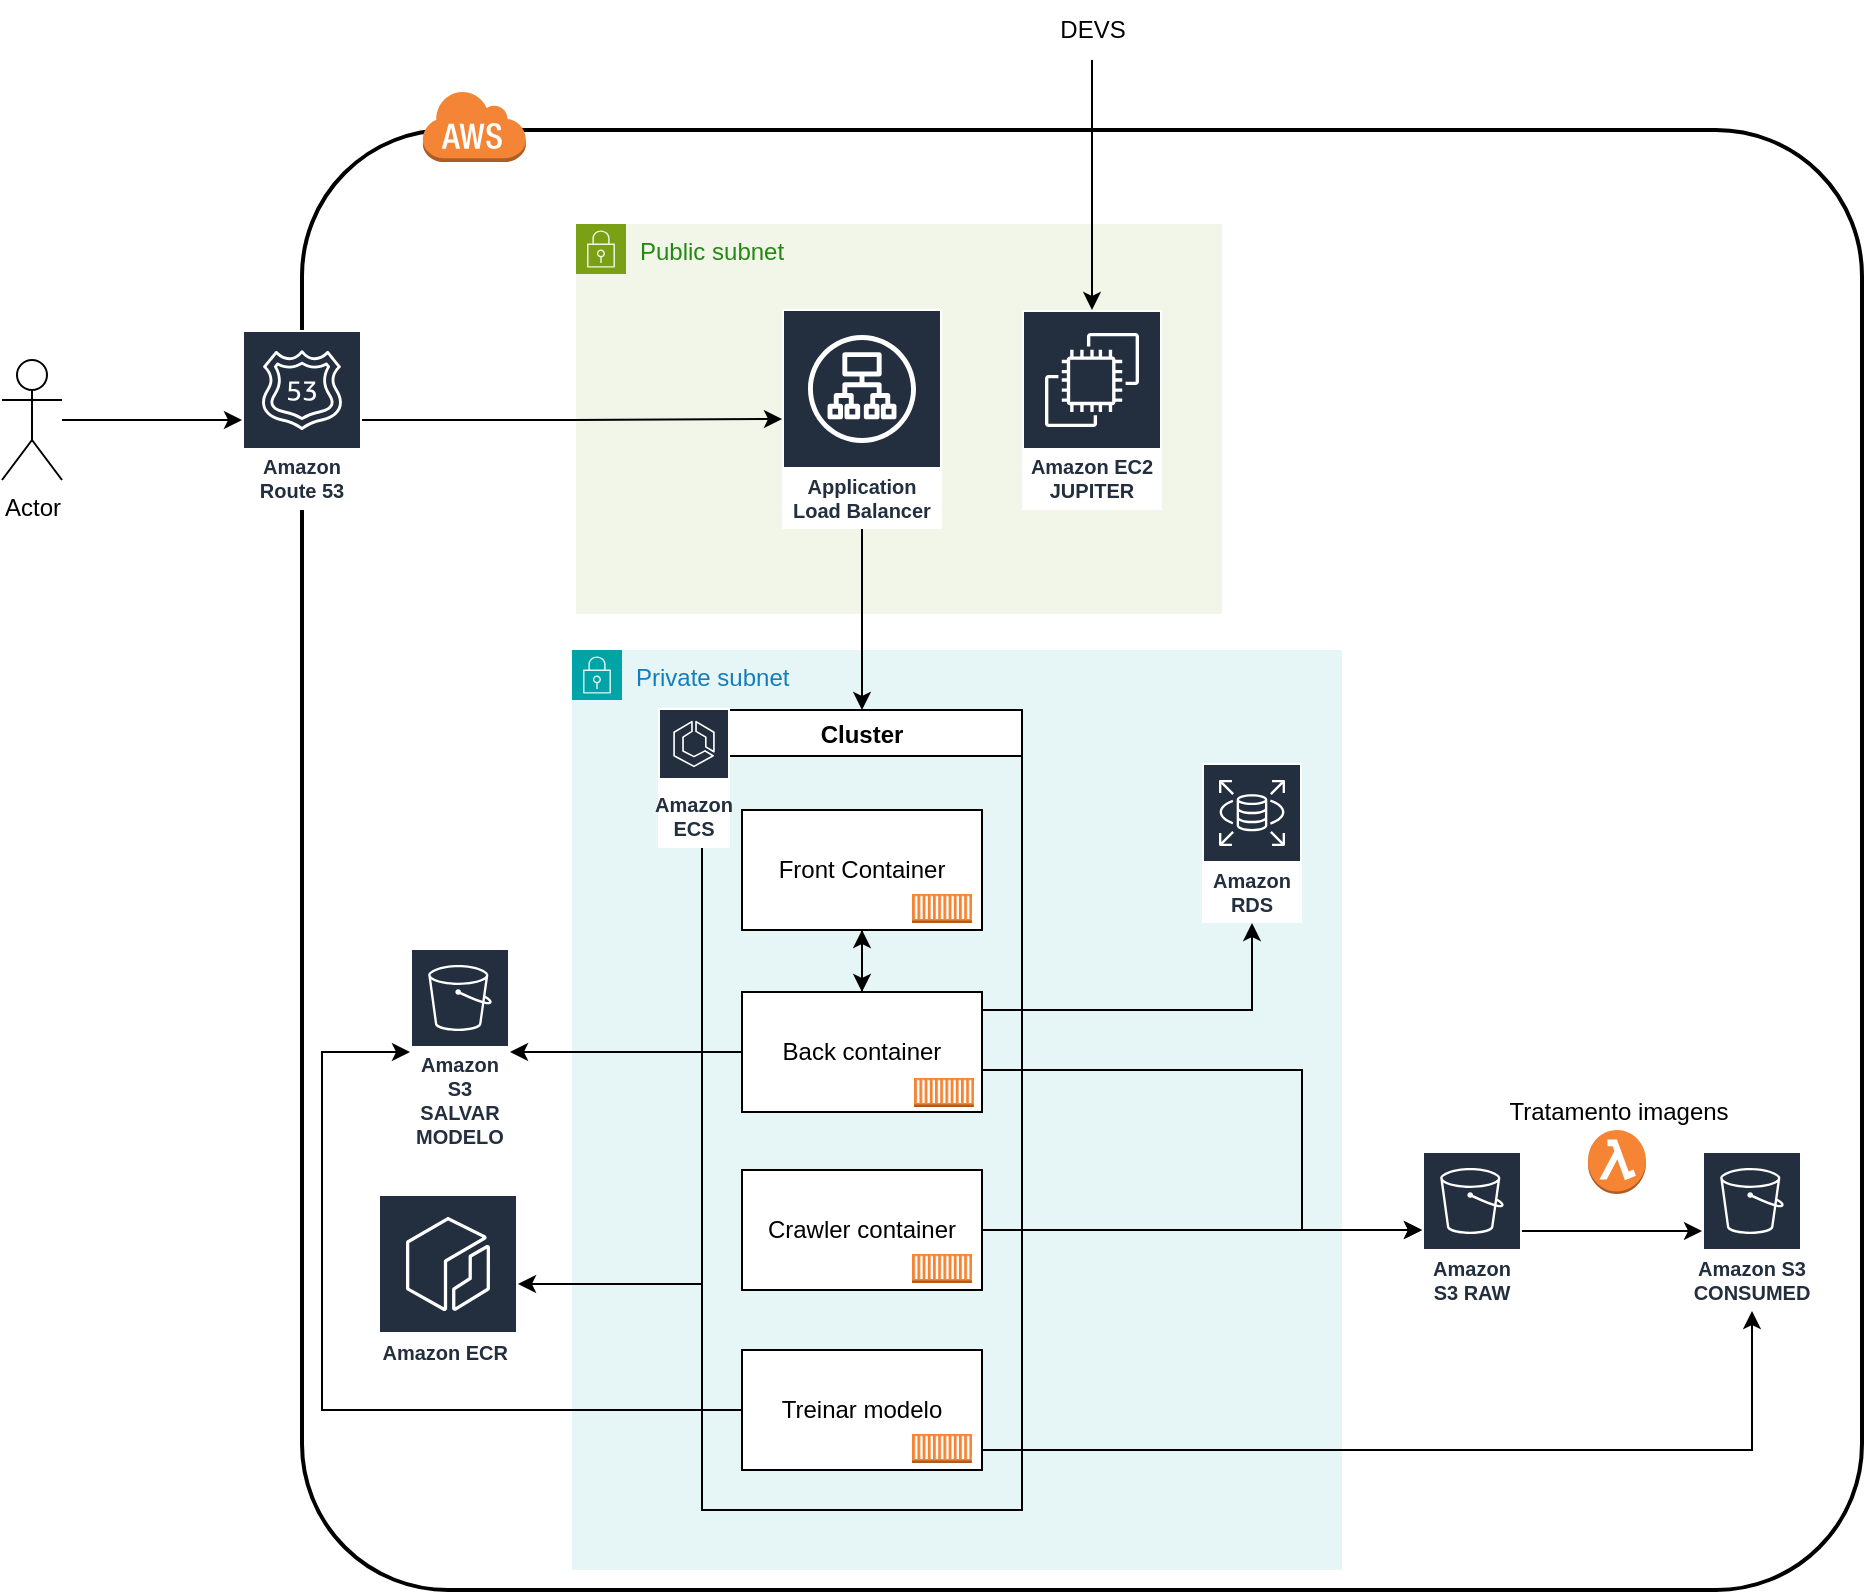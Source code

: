 <mxfile version="24.2.5" type="device">
  <diagram name="Página-1" id="ZqrJ_23zCe6DwrdORcf6">
    <mxGraphModel dx="1481" dy="779" grid="1" gridSize="10" guides="1" tooltips="1" connect="1" arrows="1" fold="1" page="1" pageScale="1" pageWidth="827" pageHeight="1169" math="0" shadow="0">
      <root>
        <mxCell id="0" />
        <mxCell id="1" parent="0" />
        <mxCell id="lmjdraqhG0q6nObBBJ_i-1" value="" style="rounded=1;arcSize=10;dashed=0;fillColor=none;gradientColor=none;strokeWidth=2;" vertex="1" parent="1">
          <mxGeometry x="310" y="200" width="780" height="730" as="geometry" />
        </mxCell>
        <mxCell id="lmjdraqhG0q6nObBBJ_i-33" value="Private subnet" style="points=[[0,0],[0.25,0],[0.5,0],[0.75,0],[1,0],[1,0.25],[1,0.5],[1,0.75],[1,1],[0.75,1],[0.5,1],[0.25,1],[0,1],[0,0.75],[0,0.5],[0,0.25]];outlineConnect=0;gradientColor=none;html=1;whiteSpace=wrap;fontSize=12;fontStyle=0;container=1;pointerEvents=0;collapsible=0;recursiveResize=0;shape=mxgraph.aws4.group;grIcon=mxgraph.aws4.group_security_group;grStroke=0;strokeColor=#00A4A6;fillColor=#E6F6F7;verticalAlign=top;align=left;spacingLeft=30;fontColor=#147EBA;dashed=0;" vertex="1" parent="1">
          <mxGeometry x="445" y="460" width="385" height="460" as="geometry" />
        </mxCell>
        <mxCell id="lmjdraqhG0q6nObBBJ_i-39" style="edgeStyle=orthogonalEdgeStyle;rounded=0;orthogonalLoop=1;jettySize=auto;html=1;" edge="1" parent="1" source="lmjdraqhG0q6nObBBJ_i-18" target="lmjdraqhG0q6nObBBJ_i-27">
          <mxGeometry relative="1" as="geometry">
            <Array as="points">
              <mxPoint x="480" y="777" />
              <mxPoint x="480" y="777" />
            </Array>
          </mxGeometry>
        </mxCell>
        <mxCell id="lmjdraqhG0q6nObBBJ_i-18" value="Cluster" style="swimlane;" vertex="1" parent="1">
          <mxGeometry x="510" y="490" width="160" height="400" as="geometry" />
        </mxCell>
        <mxCell id="lmjdraqhG0q6nObBBJ_i-2" value="" style="dashed=0;html=1;shape=mxgraph.aws3.cloud;fillColor=#F58536;gradientColor=none;dashed=0;" vertex="1" parent="1">
          <mxGeometry x="370" y="180" width="52" height="36" as="geometry" />
        </mxCell>
        <mxCell id="lmjdraqhG0q6nObBBJ_i-12" style="edgeStyle=orthogonalEdgeStyle;rounded=0;orthogonalLoop=1;jettySize=auto;html=1;" edge="1" parent="1" source="lmjdraqhG0q6nObBBJ_i-3" target="lmjdraqhG0q6nObBBJ_i-5">
          <mxGeometry relative="1" as="geometry" />
        </mxCell>
        <mxCell id="lmjdraqhG0q6nObBBJ_i-3" value="Actor" style="shape=umlActor;verticalLabelPosition=bottom;verticalAlign=top;html=1;outlineConnect=0;" vertex="1" parent="1">
          <mxGeometry x="160" y="315" width="30" height="60" as="geometry" />
        </mxCell>
        <mxCell id="lmjdraqhG0q6nObBBJ_i-5" value="Amazon Route 53" style="sketch=0;outlineConnect=0;fontColor=#232F3E;gradientColor=none;strokeColor=#ffffff;fillColor=#232F3E;dashed=0;verticalLabelPosition=middle;verticalAlign=bottom;align=center;html=1;whiteSpace=wrap;fontSize=10;fontStyle=1;spacing=3;shape=mxgraph.aws4.productIcon;prIcon=mxgraph.aws4.route_53;" vertex="1" parent="1">
          <mxGeometry x="280" y="300" width="60" height="90" as="geometry" />
        </mxCell>
        <mxCell id="lmjdraqhG0q6nObBBJ_i-7" value="Public subnet" style="points=[[0,0],[0.25,0],[0.5,0],[0.75,0],[1,0],[1,0.25],[1,0.5],[1,0.75],[1,1],[0.75,1],[0.5,1],[0.25,1],[0,1],[0,0.75],[0,0.5],[0,0.25]];outlineConnect=0;gradientColor=none;html=1;whiteSpace=wrap;fontSize=12;fontStyle=0;container=1;pointerEvents=0;collapsible=0;recursiveResize=0;shape=mxgraph.aws4.group;grIcon=mxgraph.aws4.group_security_group;grStroke=0;strokeColor=#7AA116;fillColor=#F2F6E8;verticalAlign=top;align=left;spacingLeft=30;fontColor=#248814;dashed=0;" vertex="1" parent="1">
          <mxGeometry x="447" y="247" width="323" height="195" as="geometry" />
        </mxCell>
        <mxCell id="lmjdraqhG0q6nObBBJ_i-69" style="edgeStyle=orthogonalEdgeStyle;rounded=0;orthogonalLoop=1;jettySize=auto;html=1;entryX=0.5;entryY=0;entryDx=0;entryDy=0;" edge="1" parent="1" source="lmjdraqhG0q6nObBBJ_i-6" target="lmjdraqhG0q6nObBBJ_i-18">
          <mxGeometry relative="1" as="geometry" />
        </mxCell>
        <mxCell id="lmjdraqhG0q6nObBBJ_i-6" value="Application Load Balancer" style="sketch=0;outlineConnect=0;fontColor=#232F3E;gradientColor=none;strokeColor=#ffffff;fillColor=#232F3E;dashed=0;verticalLabelPosition=middle;verticalAlign=bottom;align=center;html=1;whiteSpace=wrap;fontSize=10;fontStyle=1;spacing=3;shape=mxgraph.aws4.productIcon;prIcon=mxgraph.aws4.application_load_balancer;" vertex="1" parent="1">
          <mxGeometry x="550" y="289.5" width="80" height="110" as="geometry" />
        </mxCell>
        <mxCell id="lmjdraqhG0q6nObBBJ_i-9" value="Amazon EC2&lt;div&gt;JUPITER&lt;/div&gt;" style="sketch=0;outlineConnect=0;fontColor=#232F3E;gradientColor=none;strokeColor=#ffffff;fillColor=#232F3E;dashed=0;verticalLabelPosition=middle;verticalAlign=bottom;align=center;html=1;whiteSpace=wrap;fontSize=10;fontStyle=1;spacing=3;shape=mxgraph.aws4.productIcon;prIcon=mxgraph.aws4.ec2;" vertex="1" parent="1">
          <mxGeometry x="670" y="290" width="70" height="100" as="geometry" />
        </mxCell>
        <mxCell id="lmjdraqhG0q6nObBBJ_i-11" style="edgeStyle=orthogonalEdgeStyle;rounded=0;orthogonalLoop=1;jettySize=auto;html=1;" edge="1" parent="1" source="lmjdraqhG0q6nObBBJ_i-10" target="lmjdraqhG0q6nObBBJ_i-9">
          <mxGeometry relative="1" as="geometry" />
        </mxCell>
        <mxCell id="lmjdraqhG0q6nObBBJ_i-10" value="DEVS" style="text;html=1;align=center;verticalAlign=middle;resizable=0;points=[];autosize=1;strokeColor=none;fillColor=none;" vertex="1" parent="1">
          <mxGeometry x="675" y="135" width="60" height="30" as="geometry" />
        </mxCell>
        <mxCell id="lmjdraqhG0q6nObBBJ_i-16" value="Amazon ECS" style="sketch=0;outlineConnect=0;fontColor=#232F3E;gradientColor=none;strokeColor=#ffffff;fillColor=#232F3E;dashed=0;verticalLabelPosition=middle;verticalAlign=bottom;align=center;html=1;whiteSpace=wrap;fontSize=10;fontStyle=1;spacing=3;shape=mxgraph.aws4.productIcon;prIcon=mxgraph.aws4.ecs;" vertex="1" parent="1">
          <mxGeometry x="488" y="489" width="36" height="70" as="geometry" />
        </mxCell>
        <mxCell id="lmjdraqhG0q6nObBBJ_i-30" style="edgeStyle=orthogonalEdgeStyle;rounded=0;orthogonalLoop=1;jettySize=auto;html=1;" edge="1" parent="1" source="lmjdraqhG0q6nObBBJ_i-21" target="lmjdraqhG0q6nObBBJ_i-22">
          <mxGeometry relative="1" as="geometry" />
        </mxCell>
        <mxCell id="lmjdraqhG0q6nObBBJ_i-21" value="Front Container" style="whiteSpace=wrap;html=1;" vertex="1" parent="1">
          <mxGeometry x="530" y="540" width="120" height="60" as="geometry" />
        </mxCell>
        <mxCell id="lmjdraqhG0q6nObBBJ_i-31" style="edgeStyle=orthogonalEdgeStyle;rounded=0;orthogonalLoop=1;jettySize=auto;html=1;" edge="1" parent="1" source="lmjdraqhG0q6nObBBJ_i-22" target="lmjdraqhG0q6nObBBJ_i-21">
          <mxGeometry relative="1" as="geometry" />
        </mxCell>
        <mxCell id="lmjdraqhG0q6nObBBJ_i-23" value="" style="outlineConnect=0;dashed=0;verticalLabelPosition=bottom;verticalAlign=top;align=center;html=1;shape=mxgraph.aws3.ec2_compute_container;fillColor=#F58534;gradientColor=none;" vertex="1" parent="1">
          <mxGeometry x="615" y="582" width="30" height="14.5" as="geometry" />
        </mxCell>
        <mxCell id="lmjdraqhG0q6nObBBJ_i-27" value="Amazon ECR&amp;nbsp;" style="sketch=0;outlineConnect=0;fontColor=#232F3E;gradientColor=none;strokeColor=#ffffff;fillColor=#232F3E;dashed=0;verticalLabelPosition=middle;verticalAlign=bottom;align=center;html=1;whiteSpace=wrap;fontSize=10;fontStyle=1;spacing=3;shape=mxgraph.aws4.productIcon;prIcon=mxgraph.aws4.ecr;" vertex="1" parent="1">
          <mxGeometry x="348" y="732" width="70" height="89" as="geometry" />
        </mxCell>
        <mxCell id="lmjdraqhG0q6nObBBJ_i-38" style="edgeStyle=orthogonalEdgeStyle;rounded=0;orthogonalLoop=1;jettySize=auto;html=1;" edge="1" parent="1" source="lmjdraqhG0q6nObBBJ_i-5" target="lmjdraqhG0q6nObBBJ_i-6">
          <mxGeometry relative="1" as="geometry" />
        </mxCell>
        <mxCell id="lmjdraqhG0q6nObBBJ_i-73" style="edgeStyle=orthogonalEdgeStyle;rounded=0;orthogonalLoop=1;jettySize=auto;html=1;" edge="1" parent="1" source="lmjdraqhG0q6nObBBJ_i-40" target="lmjdraqhG0q6nObBBJ_i-41">
          <mxGeometry relative="1" as="geometry" />
        </mxCell>
        <mxCell id="lmjdraqhG0q6nObBBJ_i-40" value="Amazon S3 RAW" style="sketch=0;outlineConnect=0;fontColor=#232F3E;gradientColor=none;strokeColor=#ffffff;fillColor=#232F3E;dashed=0;verticalLabelPosition=middle;verticalAlign=bottom;align=center;html=1;whiteSpace=wrap;fontSize=10;fontStyle=1;spacing=3;shape=mxgraph.aws4.productIcon;prIcon=mxgraph.aws4.s3;" vertex="1" parent="1">
          <mxGeometry x="870" y="710.5" width="50" height="80" as="geometry" />
        </mxCell>
        <mxCell id="lmjdraqhG0q6nObBBJ_i-41" value="Amazon S3 CONSUMED" style="sketch=0;outlineConnect=0;fontColor=#232F3E;gradientColor=none;strokeColor=#ffffff;fillColor=#232F3E;dashed=0;verticalLabelPosition=middle;verticalAlign=bottom;align=center;html=1;whiteSpace=wrap;fontSize=10;fontStyle=1;spacing=3;shape=mxgraph.aws4.productIcon;prIcon=mxgraph.aws4.s3;" vertex="1" parent="1">
          <mxGeometry x="1010" y="710.5" width="50" height="80" as="geometry" />
        </mxCell>
        <mxCell id="lmjdraqhG0q6nObBBJ_i-44" value="Tratamento imagens" style="outlineConnect=0;dashed=0;verticalLabelPosition=top;verticalAlign=bottom;align=center;html=1;shape=mxgraph.aws3.lambda_function;fillColor=#F58534;gradientColor=none;labelPosition=center;" vertex="1" parent="1">
          <mxGeometry x="953" y="700" width="29" height="32" as="geometry" />
        </mxCell>
        <mxCell id="lmjdraqhG0q6nObBBJ_i-58" value="Amazon S3 SALVAR MODELO" style="sketch=0;outlineConnect=0;fontColor=#232F3E;gradientColor=none;strokeColor=#ffffff;fillColor=#232F3E;dashed=0;verticalLabelPosition=middle;verticalAlign=bottom;align=center;html=1;whiteSpace=wrap;fontSize=10;fontStyle=1;spacing=3;shape=mxgraph.aws4.productIcon;prIcon=mxgraph.aws4.s3;" vertex="1" parent="1">
          <mxGeometry x="364" y="609" width="50" height="104" as="geometry" />
        </mxCell>
        <mxCell id="lmjdraqhG0q6nObBBJ_i-63" value="Amazon RDS" style="sketch=0;outlineConnect=0;fontColor=#232F3E;gradientColor=none;strokeColor=#ffffff;fillColor=#232F3E;dashed=0;verticalLabelPosition=middle;verticalAlign=bottom;align=center;html=1;whiteSpace=wrap;fontSize=10;fontStyle=1;spacing=3;shape=mxgraph.aws4.productIcon;prIcon=mxgraph.aws4.rds;" vertex="1" parent="1">
          <mxGeometry x="760" y="516.5" width="50" height="80" as="geometry" />
        </mxCell>
        <mxCell id="lmjdraqhG0q6nObBBJ_i-65" value="" style="group" vertex="1" connectable="0" parent="1">
          <mxGeometry x="530" y="810" width="120" height="60" as="geometry" />
        </mxCell>
        <mxCell id="lmjdraqhG0q6nObBBJ_i-51" value="Treinar modelo" style="whiteSpace=wrap;html=1;" vertex="1" parent="lmjdraqhG0q6nObBBJ_i-65">
          <mxGeometry width="120" height="60" as="geometry" />
        </mxCell>
        <mxCell id="lmjdraqhG0q6nObBBJ_i-52" value="" style="outlineConnect=0;dashed=0;verticalLabelPosition=bottom;verticalAlign=top;align=center;html=1;shape=mxgraph.aws3.ec2_compute_container;fillColor=#F58534;gradientColor=none;" vertex="1" parent="lmjdraqhG0q6nObBBJ_i-65">
          <mxGeometry x="85" y="42" width="30" height="14.5" as="geometry" />
        </mxCell>
        <mxCell id="lmjdraqhG0q6nObBBJ_i-53" value="" style="shape=image;html=1;verticalAlign=top;verticalLabelPosition=bottom;labelBackgroundColor=#ffffff;imageAspect=0;aspect=fixed;image=https://cdn1.iconfinder.com/data/icons/material-core/20/schedule-128.png" vertex="1" parent="lmjdraqhG0q6nObBBJ_i-65">
          <mxGeometry x="4" y="3" width="18" height="18" as="geometry" />
        </mxCell>
        <mxCell id="lmjdraqhG0q6nObBBJ_i-66" value="" style="group" vertex="1" connectable="0" parent="1">
          <mxGeometry x="530" y="720" width="120" height="60" as="geometry" />
        </mxCell>
        <mxCell id="lmjdraqhG0q6nObBBJ_i-47" value="Crawler container" style="whiteSpace=wrap;html=1;" vertex="1" parent="lmjdraqhG0q6nObBBJ_i-66">
          <mxGeometry width="120" height="60" as="geometry" />
        </mxCell>
        <mxCell id="lmjdraqhG0q6nObBBJ_i-48" value="" style="outlineConnect=0;dashed=0;verticalLabelPosition=bottom;verticalAlign=top;align=center;html=1;shape=mxgraph.aws3.ec2_compute_container;fillColor=#F58534;gradientColor=none;" vertex="1" parent="lmjdraqhG0q6nObBBJ_i-66">
          <mxGeometry x="85" y="42" width="30" height="14.5" as="geometry" />
        </mxCell>
        <mxCell id="lmjdraqhG0q6nObBBJ_i-50" value="" style="shape=image;html=1;verticalAlign=top;verticalLabelPosition=bottom;labelBackgroundColor=#ffffff;imageAspect=0;aspect=fixed;image=https://cdn1.iconfinder.com/data/icons/material-core/20/schedule-128.png" vertex="1" parent="lmjdraqhG0q6nObBBJ_i-66">
          <mxGeometry x="4" y="3" width="18" height="18" as="geometry" />
        </mxCell>
        <mxCell id="lmjdraqhG0q6nObBBJ_i-67" value="" style="group" vertex="1" connectable="0" parent="1">
          <mxGeometry x="530" y="631" width="120" height="60" as="geometry" />
        </mxCell>
        <mxCell id="lmjdraqhG0q6nObBBJ_i-22" value="Back container" style="whiteSpace=wrap;html=1;" vertex="1" parent="lmjdraqhG0q6nObBBJ_i-67">
          <mxGeometry width="120" height="60" as="geometry" />
        </mxCell>
        <mxCell id="lmjdraqhG0q6nObBBJ_i-24" value="" style="outlineConnect=0;dashed=0;verticalLabelPosition=bottom;verticalAlign=top;align=center;html=1;shape=mxgraph.aws3.ec2_compute_container;fillColor=#F58534;gradientColor=none;" vertex="1" parent="lmjdraqhG0q6nObBBJ_i-67">
          <mxGeometry x="86" y="43" width="30" height="14.5" as="geometry" />
        </mxCell>
        <mxCell id="lmjdraqhG0q6nObBBJ_i-68" style="edgeStyle=orthogonalEdgeStyle;rounded=0;orthogonalLoop=1;jettySize=auto;html=1;" edge="1" parent="1" source="lmjdraqhG0q6nObBBJ_i-22" target="lmjdraqhG0q6nObBBJ_i-63">
          <mxGeometry relative="1" as="geometry">
            <Array as="points">
              <mxPoint x="785" y="640" />
            </Array>
          </mxGeometry>
        </mxCell>
        <mxCell id="lmjdraqhG0q6nObBBJ_i-70" style="edgeStyle=orthogonalEdgeStyle;rounded=0;orthogonalLoop=1;jettySize=auto;html=1;" edge="1" parent="1" source="lmjdraqhG0q6nObBBJ_i-22" target="lmjdraqhG0q6nObBBJ_i-40">
          <mxGeometry relative="1" as="geometry">
            <Array as="points">
              <mxPoint x="810" y="670" />
              <mxPoint x="810" y="750" />
            </Array>
          </mxGeometry>
        </mxCell>
        <mxCell id="lmjdraqhG0q6nObBBJ_i-71" style="edgeStyle=orthogonalEdgeStyle;rounded=0;orthogonalLoop=1;jettySize=auto;html=1;" edge="1" parent="1" source="lmjdraqhG0q6nObBBJ_i-47" target="lmjdraqhG0q6nObBBJ_i-40">
          <mxGeometry relative="1" as="geometry">
            <Array as="points">
              <mxPoint x="820" y="750" />
              <mxPoint x="820" y="750" />
            </Array>
          </mxGeometry>
        </mxCell>
        <mxCell id="lmjdraqhG0q6nObBBJ_i-72" style="edgeStyle=orthogonalEdgeStyle;rounded=0;orthogonalLoop=1;jettySize=auto;html=1;" edge="1" parent="1" source="lmjdraqhG0q6nObBBJ_i-51" target="lmjdraqhG0q6nObBBJ_i-41">
          <mxGeometry relative="1" as="geometry">
            <Array as="points">
              <mxPoint x="1035" y="860" />
            </Array>
          </mxGeometry>
        </mxCell>
        <mxCell id="lmjdraqhG0q6nObBBJ_i-74" style="edgeStyle=orthogonalEdgeStyle;rounded=0;orthogonalLoop=1;jettySize=auto;html=1;" edge="1" parent="1" source="lmjdraqhG0q6nObBBJ_i-22" target="lmjdraqhG0q6nObBBJ_i-58">
          <mxGeometry relative="1" as="geometry" />
        </mxCell>
        <mxCell id="lmjdraqhG0q6nObBBJ_i-75" style="edgeStyle=orthogonalEdgeStyle;rounded=0;orthogonalLoop=1;jettySize=auto;html=1;" edge="1" parent="1" source="lmjdraqhG0q6nObBBJ_i-51" target="lmjdraqhG0q6nObBBJ_i-58">
          <mxGeometry relative="1" as="geometry">
            <Array as="points">
              <mxPoint x="320" y="840" />
              <mxPoint x="320" y="661" />
            </Array>
          </mxGeometry>
        </mxCell>
      </root>
    </mxGraphModel>
  </diagram>
</mxfile>
